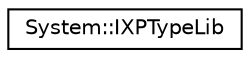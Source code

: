 digraph G
{
  edge [fontname="Helvetica",fontsize="10",labelfontname="Helvetica",labelfontsize="10"];
  node [fontname="Helvetica",fontsize="10",shape=record];
  rankdir="LR";
  Node1 [label="System::IXPTypeLib",height=0.2,width=0.4,color="black", fillcolor="white", style="filled",URL="$class_system_1_1_i_x_p_type_lib.html"];
}
